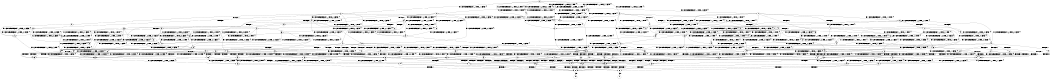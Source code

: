 digraph BCG {
size = "7, 10.5";
center = TRUE;
node [shape = circle];
0 [peripheries = 2];
0 -> 1 [label = "EX !0 !ATOMIC_EXCH_BRANCH (1, +0, TRUE, +0, 1, TRUE) !{}"];
0 -> 2 [label = "EX !2 !ATOMIC_EXCH_BRANCH (1, +1, TRUE, +0, 3, TRUE) !{}"];
0 -> 3 [label = "EX !1 !ATOMIC_EXCH_BRANCH (1, +1, TRUE, +1, 1, FALSE) !{}"];
0 -> 4 [label = "EX !0 !ATOMIC_EXCH_BRANCH (1, +0, TRUE, +0, 1, TRUE) !{}"];
0 -> 5 [label = "EX !2 !ATOMIC_EXCH_BRANCH (1, +1, TRUE, +0, 3, TRUE) !{}"];
0 -> 6 [label = "EX !1 !ATOMIC_EXCH_BRANCH (1, +1, TRUE, +1, 1, FALSE) !{}"];
1 -> 7 [label = "EX !2 !ATOMIC_EXCH_BRANCH (1, +1, TRUE, +0, 3, TRUE) !{}"];
2 -> 8 [label = "EX !0 !ATOMIC_EXCH_BRANCH (1, +0, TRUE, +0, 1, FALSE) !{}"];
3 -> 9 [label = "EX !0 !ATOMIC_EXCH_BRANCH (1, +0, TRUE, +0, 1, FALSE) !{}"];
4 -> 1 [label = "EX !0 !ATOMIC_EXCH_BRANCH (1, +0, TRUE, +0, 1, TRUE) !{}"];
4 -> 7 [label = "EX !2 !ATOMIC_EXCH_BRANCH (1, +1, TRUE, +0, 3, TRUE) !{}"];
4 -> 10 [label = "EX !1 !ATOMIC_EXCH_BRANCH (1, +1, TRUE, +1, 1, FALSE) !{}"];
4 -> 4 [label = "EX !0 !ATOMIC_EXCH_BRANCH (1, +0, TRUE, +0, 1, TRUE) !{}"];
4 -> 11 [label = "EX !2 !ATOMIC_EXCH_BRANCH (1, +1, TRUE, +0, 3, TRUE) !{}"];
4 -> 12 [label = "EX !1 !ATOMIC_EXCH_BRANCH (1, +1, TRUE, +1, 1, FALSE) !{}"];
5 -> 8 [label = "EX !0 !ATOMIC_EXCH_BRANCH (1, +0, TRUE, +0, 1, FALSE) !{}"];
5 -> 13 [label = "EX !1 !ATOMIC_EXCH_BRANCH (1, +1, TRUE, +1, 1, TRUE) !{}"];
5 -> 14 [label = "TERMINATE !2"];
5 -> 15 [label = "EX !0 !ATOMIC_EXCH_BRANCH (1, +0, TRUE, +0, 1, FALSE) !{}"];
5 -> 16 [label = "EX !1 !ATOMIC_EXCH_BRANCH (1, +1, TRUE, +1, 1, TRUE) !{}"];
5 -> 17 [label = "TERMINATE !2"];
6 -> 9 [label = "EX !0 !ATOMIC_EXCH_BRANCH (1, +0, TRUE, +0, 1, FALSE) !{}"];
6 -> 18 [label = "EX !2 !ATOMIC_EXCH_BRANCH (1, +1, TRUE, +0, 3, FALSE) !{}"];
6 -> 19 [label = "TERMINATE !1"];
6 -> 20 [label = "EX !0 !ATOMIC_EXCH_BRANCH (1, +0, TRUE, +0, 1, FALSE) !{}"];
6 -> 21 [label = "EX !2 !ATOMIC_EXCH_BRANCH (1, +1, TRUE, +0, 3, FALSE) !{}"];
6 -> 22 [label = "TERMINATE !1"];
7 -> 8 [label = "EX !0 !ATOMIC_EXCH_BRANCH (1, +0, TRUE, +0, 1, FALSE) !{}"];
8 -> 23 [label = "EX !1 !ATOMIC_EXCH_BRANCH (1, +1, TRUE, +1, 1, FALSE) !{}"];
9 -> 23 [label = "EX !2 !ATOMIC_EXCH_BRANCH (1, +1, TRUE, +0, 3, TRUE) !{}"];
10 -> 9 [label = "EX !0 !ATOMIC_EXCH_BRANCH (1, +0, TRUE, +0, 1, FALSE) !{}"];
11 -> 8 [label = "EX !0 !ATOMIC_EXCH_BRANCH (1, +0, TRUE, +0, 1, FALSE) !{}"];
11 -> 24 [label = "EX !1 !ATOMIC_EXCH_BRANCH (1, +1, TRUE, +1, 1, TRUE) !{}"];
11 -> 25 [label = "TERMINATE !2"];
11 -> 15 [label = "EX !0 !ATOMIC_EXCH_BRANCH (1, +0, TRUE, +0, 1, FALSE) !{}"];
11 -> 26 [label = "EX !1 !ATOMIC_EXCH_BRANCH (1, +1, TRUE, +1, 1, TRUE) !{}"];
11 -> 27 [label = "TERMINATE !2"];
12 -> 9 [label = "EX !0 !ATOMIC_EXCH_BRANCH (1, +0, TRUE, +0, 1, FALSE) !{}"];
12 -> 28 [label = "EX !2 !ATOMIC_EXCH_BRANCH (1, +1, TRUE, +0, 3, FALSE) !{}"];
12 -> 29 [label = "TERMINATE !1"];
12 -> 20 [label = "EX !0 !ATOMIC_EXCH_BRANCH (1, +0, TRUE, +0, 1, FALSE) !{}"];
12 -> 30 [label = "EX !2 !ATOMIC_EXCH_BRANCH (1, +1, TRUE, +0, 3, FALSE) !{}"];
12 -> 31 [label = "TERMINATE !1"];
13 -> 32 [label = "EX !0 !ATOMIC_EXCH_BRANCH (1, +0, TRUE, +0, 1, FALSE) !{}"];
14 -> 33 [label = "EX !0 !ATOMIC_EXCH_BRANCH (1, +0, TRUE, +0, 1, FALSE) !{}"];
15 -> 23 [label = "EX !1 !ATOMIC_EXCH_BRANCH (1, +1, TRUE, +1, 1, FALSE) !{}"];
15 -> 34 [label = "TERMINATE !0"];
15 -> 35 [label = "TERMINATE !2"];
15 -> 36 [label = "EX !1 !ATOMIC_EXCH_BRANCH (1, +1, TRUE, +1, 1, FALSE) !{}"];
15 -> 37 [label = "TERMINATE !0"];
15 -> 38 [label = "TERMINATE !2"];
16 -> 13 [label = "EX !1 !ATOMIC_EXCH_BRANCH (1, +1, TRUE, +1, 1, TRUE) !{}"];
16 -> 32 [label = "EX !0 !ATOMIC_EXCH_BRANCH (1, +0, TRUE, +0, 1, FALSE) !{}"];
16 -> 39 [label = "TERMINATE !2"];
16 -> 16 [label = "EX !1 !ATOMIC_EXCH_BRANCH (1, +1, TRUE, +1, 1, TRUE) !{}"];
16 -> 40 [label = "EX !0 !ATOMIC_EXCH_BRANCH (1, +0, TRUE, +0, 1, FALSE) !{}"];
16 -> 41 [label = "TERMINATE !2"];
17 -> 33 [label = "EX !0 !ATOMIC_EXCH_BRANCH (1, +0, TRUE, +0, 1, FALSE) !{}"];
17 -> 42 [label = "EX !1 !ATOMIC_EXCH_BRANCH (1, +1, TRUE, +1, 1, TRUE) !{}"];
17 -> 43 [label = "EX !0 !ATOMIC_EXCH_BRANCH (1, +0, TRUE, +0, 1, FALSE) !{}"];
17 -> 44 [label = "EX !1 !ATOMIC_EXCH_BRANCH (1, +1, TRUE, +1, 1, TRUE) !{}"];
18 -> 45 [label = "EX !0 !ATOMIC_EXCH_BRANCH (1, +0, TRUE, +0, 1, FALSE) !{}"];
19 -> 46 [label = "EX !0 !ATOMIC_EXCH_BRANCH (1, +0, TRUE, +0, 1, FALSE) !{}"];
20 -> 23 [label = "EX !2 !ATOMIC_EXCH_BRANCH (1, +1, TRUE, +0, 3, TRUE) !{}"];
20 -> 47 [label = "TERMINATE !0"];
20 -> 48 [label = "TERMINATE !1"];
20 -> 36 [label = "EX !2 !ATOMIC_EXCH_BRANCH (1, +1, TRUE, +0, 3, TRUE) !{}"];
20 -> 49 [label = "TERMINATE !0"];
20 -> 50 [label = "TERMINATE !1"];
21 -> 18 [label = "EX !2 !ATOMIC_EXCH_BRANCH (1, +1, TRUE, +1, 2, TRUE) !{}"];
21 -> 45 [label = "EX !0 !ATOMIC_EXCH_BRANCH (1, +0, TRUE, +0, 1, FALSE) !{}"];
21 -> 51 [label = "TERMINATE !1"];
21 -> 21 [label = "EX !2 !ATOMIC_EXCH_BRANCH (1, +1, TRUE, +1, 2, TRUE) !{}"];
21 -> 52 [label = "EX !0 !ATOMIC_EXCH_BRANCH (1, +0, TRUE, +0, 1, FALSE) !{}"];
21 -> 53 [label = "TERMINATE !1"];
22 -> 46 [label = "EX !0 !ATOMIC_EXCH_BRANCH (1, +0, TRUE, +0, 1, FALSE) !{}"];
22 -> 54 [label = "EX !2 !ATOMIC_EXCH_BRANCH (1, +1, TRUE, +0, 3, FALSE) !{}"];
22 -> 55 [label = "EX !0 !ATOMIC_EXCH_BRANCH (1, +0, TRUE, +0, 1, FALSE) !{}"];
22 -> 56 [label = "EX !2 !ATOMIC_EXCH_BRANCH (1, +1, TRUE, +0, 3, FALSE) !{}"];
23 -> 57 [label = "TERMINATE !0"];
24 -> 32 [label = "EX !0 !ATOMIC_EXCH_BRANCH (1, +0, TRUE, +0, 1, FALSE) !{}"];
25 -> 58 [label = "EX !1 !ATOMIC_EXCH_BRANCH (1, +1, TRUE, +1, 1, TRUE) !{}"];
26 -> 32 [label = "EX !0 !ATOMIC_EXCH_BRANCH (1, +0, TRUE, +0, 1, FALSE) !{}"];
26 -> 24 [label = "EX !1 !ATOMIC_EXCH_BRANCH (1, +1, TRUE, +1, 1, TRUE) !{}"];
26 -> 59 [label = "TERMINATE !2"];
26 -> 40 [label = "EX !0 !ATOMIC_EXCH_BRANCH (1, +0, TRUE, +0, 1, FALSE) !{}"];
26 -> 26 [label = "EX !1 !ATOMIC_EXCH_BRANCH (1, +1, TRUE, +1, 1, TRUE) !{}"];
26 -> 60 [label = "TERMINATE !2"];
27 -> 58 [label = "EX !1 !ATOMIC_EXCH_BRANCH (1, +1, TRUE, +1, 1, TRUE) !{}"];
27 -> 33 [label = "EX !0 !ATOMIC_EXCH_BRANCH (1, +0, TRUE, +0, 1, FALSE) !{}"];
27 -> 61 [label = "EX !1 !ATOMIC_EXCH_BRANCH (1, +1, TRUE, +1, 1, TRUE) !{}"];
27 -> 43 [label = "EX !0 !ATOMIC_EXCH_BRANCH (1, +0, TRUE, +0, 1, FALSE) !{}"];
28 -> 45 [label = "EX !0 !ATOMIC_EXCH_BRANCH (1, +0, TRUE, +0, 1, FALSE) !{}"];
29 -> 62 [label = "EX !2 !ATOMIC_EXCH_BRANCH (1, +1, TRUE, +0, 3, FALSE) !{}"];
30 -> 45 [label = "EX !0 !ATOMIC_EXCH_BRANCH (1, +0, TRUE, +0, 1, FALSE) !{}"];
30 -> 28 [label = "EX !2 !ATOMIC_EXCH_BRANCH (1, +1, TRUE, +1, 2, TRUE) !{}"];
30 -> 63 [label = "TERMINATE !1"];
30 -> 52 [label = "EX !0 !ATOMIC_EXCH_BRANCH (1, +0, TRUE, +0, 1, FALSE) !{}"];
30 -> 30 [label = "EX !2 !ATOMIC_EXCH_BRANCH (1, +1, TRUE, +1, 2, TRUE) !{}"];
30 -> 64 [label = "TERMINATE !1"];
31 -> 62 [label = "EX !2 !ATOMIC_EXCH_BRANCH (1, +1, TRUE, +0, 3, FALSE) !{}"];
31 -> 46 [label = "EX !0 !ATOMIC_EXCH_BRANCH (1, +0, TRUE, +0, 1, FALSE) !{}"];
31 -> 65 [label = "EX !2 !ATOMIC_EXCH_BRANCH (1, +1, TRUE, +0, 3, FALSE) !{}"];
31 -> 55 [label = "EX !0 !ATOMIC_EXCH_BRANCH (1, +0, TRUE, +0, 1, FALSE) !{}"];
32 -> 23 [label = "EX !1 !ATOMIC_EXCH_BRANCH (1, +1, TRUE, +1, 1, FALSE) !{}"];
33 -> 66 [label = "EX !1 !ATOMIC_EXCH_BRANCH (1, +1, TRUE, +1, 1, FALSE) !{}"];
34 -> 67 [label = "EX !1 !ATOMIC_EXCH_BRANCH (1, +1, TRUE, +1, 1, FALSE) !{}"];
35 -> 66 [label = "EX !1 !ATOMIC_EXCH_BRANCH (1, +1, TRUE, +1, 1, FALSE) !{}"];
36 -> 57 [label = "TERMINATE !0"];
36 -> 68 [label = "TERMINATE !2"];
36 -> 69 [label = "TERMINATE !1"];
36 -> 70 [label = "TERMINATE !0"];
36 -> 71 [label = "TERMINATE !2"];
36 -> 72 [label = "TERMINATE !1"];
37 -> 67 [label = "EX !1 !ATOMIC_EXCH_BRANCH (1, +1, TRUE, +1, 1, FALSE) !{}"];
37 -> 73 [label = "TERMINATE !2"];
37 -> 74 [label = "EX !1 !ATOMIC_EXCH_BRANCH (1, +1, TRUE, +1, 1, FALSE) !{}"];
37 -> 75 [label = "TERMINATE !2"];
38 -> 66 [label = "EX !1 !ATOMIC_EXCH_BRANCH (1, +1, TRUE, +1, 1, FALSE) !{}"];
38 -> 73 [label = "TERMINATE !0"];
38 -> 76 [label = "EX !1 !ATOMIC_EXCH_BRANCH (1, +1, TRUE, +1, 1, FALSE) !{}"];
38 -> 75 [label = "TERMINATE !0"];
39 -> 77 [label = "EX !0 !ATOMIC_EXCH_BRANCH (1, +0, TRUE, +0, 1, FALSE) !{}"];
40 -> 23 [label = "EX !1 !ATOMIC_EXCH_BRANCH (1, +1, TRUE, +1, 1, FALSE) !{}"];
40 -> 78 [label = "TERMINATE !0"];
40 -> 79 [label = "TERMINATE !2"];
40 -> 36 [label = "EX !1 !ATOMIC_EXCH_BRANCH (1, +1, TRUE, +1, 1, FALSE) !{}"];
40 -> 80 [label = "TERMINATE !0"];
40 -> 81 [label = "TERMINATE !2"];
41 -> 77 [label = "EX !0 !ATOMIC_EXCH_BRANCH (1, +0, TRUE, +0, 1, FALSE) !{}"];
41 -> 42 [label = "EX !1 !ATOMIC_EXCH_BRANCH (1, +1, TRUE, +1, 1, TRUE) !{}"];
41 -> 82 [label = "EX !0 !ATOMIC_EXCH_BRANCH (1, +0, TRUE, +0, 1, FALSE) !{}"];
41 -> 44 [label = "EX !1 !ATOMIC_EXCH_BRANCH (1, +1, TRUE, +1, 1, TRUE) !{}"];
42 -> 77 [label = "EX !0 !ATOMIC_EXCH_BRANCH (1, +0, TRUE, +0, 1, FALSE) !{}"];
43 -> 66 [label = "EX !1 !ATOMIC_EXCH_BRANCH (1, +1, TRUE, +1, 1, FALSE) !{}"];
43 -> 73 [label = "TERMINATE !0"];
43 -> 76 [label = "EX !1 !ATOMIC_EXCH_BRANCH (1, +1, TRUE, +1, 1, FALSE) !{}"];
43 -> 75 [label = "TERMINATE !0"];
44 -> 42 [label = "EX !1 !ATOMIC_EXCH_BRANCH (1, +1, TRUE, +1, 1, TRUE) !{}"];
44 -> 77 [label = "EX !0 !ATOMIC_EXCH_BRANCH (1, +0, TRUE, +0, 1, FALSE) !{}"];
44 -> 44 [label = "EX !1 !ATOMIC_EXCH_BRANCH (1, +1, TRUE, +1, 1, TRUE) !{}"];
44 -> 82 [label = "EX !0 !ATOMIC_EXCH_BRANCH (1, +0, TRUE, +0, 1, FALSE) !{}"];
45 -> 23 [label = "EX !2 !ATOMIC_EXCH_BRANCH (1, +1, TRUE, +1, 2, FALSE) !{}"];
46 -> 83 [label = "EX !2 !ATOMIC_EXCH_BRANCH (1, +1, TRUE, +0, 3, TRUE) !{}"];
47 -> 67 [label = "EX !2 !ATOMIC_EXCH_BRANCH (1, +1, TRUE, +0, 3, TRUE) !{}"];
48 -> 83 [label = "EX !2 !ATOMIC_EXCH_BRANCH (1, +1, TRUE, +0, 3, TRUE) !{}"];
49 -> 67 [label = "EX !2 !ATOMIC_EXCH_BRANCH (1, +1, TRUE, +0, 3, TRUE) !{}"];
49 -> 84 [label = "TERMINATE !1"];
49 -> 74 [label = "EX !2 !ATOMIC_EXCH_BRANCH (1, +1, TRUE, +0, 3, TRUE) !{}"];
49 -> 85 [label = "TERMINATE !1"];
50 -> 83 [label = "EX !2 !ATOMIC_EXCH_BRANCH (1, +1, TRUE, +0, 3, TRUE) !{}"];
50 -> 84 [label = "TERMINATE !0"];
50 -> 86 [label = "EX !2 !ATOMIC_EXCH_BRANCH (1, +1, TRUE, +0, 3, TRUE) !{}"];
50 -> 85 [label = "TERMINATE !0"];
51 -> 87 [label = "EX !0 !ATOMIC_EXCH_BRANCH (1, +0, TRUE, +0, 1, FALSE) !{}"];
52 -> 23 [label = "EX !2 !ATOMIC_EXCH_BRANCH (1, +1, TRUE, +1, 2, FALSE) !{}"];
52 -> 88 [label = "TERMINATE !0"];
52 -> 89 [label = "TERMINATE !1"];
52 -> 36 [label = "EX !2 !ATOMIC_EXCH_BRANCH (1, +1, TRUE, +1, 2, FALSE) !{}"];
52 -> 90 [label = "TERMINATE !0"];
52 -> 91 [label = "TERMINATE !1"];
53 -> 87 [label = "EX !0 !ATOMIC_EXCH_BRANCH (1, +0, TRUE, +0, 1, FALSE) !{}"];
53 -> 54 [label = "EX !2 !ATOMIC_EXCH_BRANCH (1, +1, TRUE, +1, 2, TRUE) !{}"];
53 -> 92 [label = "EX !0 !ATOMIC_EXCH_BRANCH (1, +0, TRUE, +0, 1, FALSE) !{}"];
53 -> 56 [label = "EX !2 !ATOMIC_EXCH_BRANCH (1, +1, TRUE, +1, 2, TRUE) !{}"];
54 -> 87 [label = "EX !0 !ATOMIC_EXCH_BRANCH (1, +0, TRUE, +0, 1, FALSE) !{}"];
55 -> 83 [label = "EX !2 !ATOMIC_EXCH_BRANCH (1, +1, TRUE, +0, 3, TRUE) !{}"];
55 -> 84 [label = "TERMINATE !0"];
55 -> 86 [label = "EX !2 !ATOMIC_EXCH_BRANCH (1, +1, TRUE, +0, 3, TRUE) !{}"];
55 -> 85 [label = "TERMINATE !0"];
56 -> 54 [label = "EX !2 !ATOMIC_EXCH_BRANCH (1, +1, TRUE, +1, 2, TRUE) !{}"];
56 -> 87 [label = "EX !0 !ATOMIC_EXCH_BRANCH (1, +0, TRUE, +0, 1, FALSE) !{}"];
56 -> 56 [label = "EX !2 !ATOMIC_EXCH_BRANCH (1, +1, TRUE, +1, 2, TRUE) !{}"];
56 -> 92 [label = "EX !0 !ATOMIC_EXCH_BRANCH (1, +0, TRUE, +0, 1, FALSE) !{}"];
57 -> 93 [label = "TERMINATE !2"];
58 -> 77 [label = "EX !0 !ATOMIC_EXCH_BRANCH (1, +0, TRUE, +0, 1, FALSE) !{}"];
59 -> 77 [label = "EX !0 !ATOMIC_EXCH_BRANCH (1, +0, TRUE, +0, 1, FALSE) !{}"];
60 -> 77 [label = "EX !0 !ATOMIC_EXCH_BRANCH (1, +0, TRUE, +0, 1, FALSE) !{}"];
60 -> 58 [label = "EX !1 !ATOMIC_EXCH_BRANCH (1, +1, TRUE, +1, 1, TRUE) !{}"];
60 -> 82 [label = "EX !0 !ATOMIC_EXCH_BRANCH (1, +0, TRUE, +0, 1, FALSE) !{}"];
60 -> 61 [label = "EX !1 !ATOMIC_EXCH_BRANCH (1, +1, TRUE, +1, 1, TRUE) !{}"];
61 -> 77 [label = "EX !0 !ATOMIC_EXCH_BRANCH (1, +0, TRUE, +0, 1, FALSE) !{}"];
61 -> 58 [label = "EX !1 !ATOMIC_EXCH_BRANCH (1, +1, TRUE, +1, 1, TRUE) !{}"];
61 -> 82 [label = "EX !0 !ATOMIC_EXCH_BRANCH (1, +0, TRUE, +0, 1, FALSE) !{}"];
61 -> 61 [label = "EX !1 !ATOMIC_EXCH_BRANCH (1, +1, TRUE, +1, 1, TRUE) !{}"];
62 -> 87 [label = "EX !0 !ATOMIC_EXCH_BRANCH (1, +0, TRUE, +0, 1, FALSE) !{}"];
63 -> 87 [label = "EX !0 !ATOMIC_EXCH_BRANCH (1, +0, TRUE, +0, 1, FALSE) !{}"];
64 -> 87 [label = "EX !0 !ATOMIC_EXCH_BRANCH (1, +0, TRUE, +0, 1, FALSE) !{}"];
64 -> 62 [label = "EX !2 !ATOMIC_EXCH_BRANCH (1, +1, TRUE, +1, 2, TRUE) !{}"];
64 -> 92 [label = "EX !0 !ATOMIC_EXCH_BRANCH (1, +0, TRUE, +0, 1, FALSE) !{}"];
64 -> 65 [label = "EX !2 !ATOMIC_EXCH_BRANCH (1, +1, TRUE, +1, 2, TRUE) !{}"];
65 -> 87 [label = "EX !0 !ATOMIC_EXCH_BRANCH (1, +0, TRUE, +0, 1, FALSE) !{}"];
65 -> 62 [label = "EX !2 !ATOMIC_EXCH_BRANCH (1, +1, TRUE, +1, 2, TRUE) !{}"];
65 -> 92 [label = "EX !0 !ATOMIC_EXCH_BRANCH (1, +0, TRUE, +0, 1, FALSE) !{}"];
65 -> 65 [label = "EX !2 !ATOMIC_EXCH_BRANCH (1, +1, TRUE, +1, 2, TRUE) !{}"];
66 -> 93 [label = "TERMINATE !0"];
67 -> 93 [label = "TERMINATE !2"];
68 -> 93 [label = "TERMINATE !0"];
69 -> 94 [label = "TERMINATE !0"];
70 -> 93 [label = "TERMINATE !2"];
70 -> 94 [label = "TERMINATE !1"];
70 -> 95 [label = "TERMINATE !2"];
70 -> 96 [label = "TERMINATE !1"];
71 -> 93 [label = "TERMINATE !0"];
71 -> 97 [label = "TERMINATE !1"];
71 -> 95 [label = "TERMINATE !0"];
71 -> 98 [label = "TERMINATE !1"];
72 -> 94 [label = "TERMINATE !0"];
72 -> 97 [label = "TERMINATE !2"];
72 -> 96 [label = "TERMINATE !0"];
72 -> 98 [label = "TERMINATE !2"];
73 -> 99 [label = "EX !1 !ATOMIC_EXCH_BRANCH (1, +1, TRUE, +1, 1, FALSE) !{}"];
74 -> 93 [label = "TERMINATE !2"];
74 -> 94 [label = "TERMINATE !1"];
74 -> 95 [label = "TERMINATE !2"];
74 -> 96 [label = "TERMINATE !1"];
75 -> 99 [label = "EX !1 !ATOMIC_EXCH_BRANCH (1, +1, TRUE, +1, 1, FALSE) !{}"];
75 -> 100 [label = "EX !1 !ATOMIC_EXCH_BRANCH (1, +1, TRUE, +1, 1, FALSE) !{}"];
76 -> 93 [label = "TERMINATE !0"];
76 -> 97 [label = "TERMINATE !1"];
76 -> 95 [label = "TERMINATE !0"];
76 -> 98 [label = "TERMINATE !1"];
77 -> 66 [label = "EX !1 !ATOMIC_EXCH_BRANCH (1, +1, TRUE, +1, 1, FALSE) !{}"];
78 -> 101 [label = "TERMINATE !2"];
79 -> 101 [label = "TERMINATE !0"];
80 -> 101 [label = "TERMINATE !2"];
80 -> 67 [label = "EX !1 !ATOMIC_EXCH_BRANCH (1, +1, TRUE, +1, 1, FALSE) !{}"];
80 -> 102 [label = "TERMINATE !2"];
80 -> 74 [label = "EX !1 !ATOMIC_EXCH_BRANCH (1, +1, TRUE, +1, 1, FALSE) !{}"];
81 -> 101 [label = "TERMINATE !0"];
81 -> 66 [label = "EX !1 !ATOMIC_EXCH_BRANCH (1, +1, TRUE, +1, 1, FALSE) !{}"];
81 -> 102 [label = "TERMINATE !0"];
81 -> 76 [label = "EX !1 !ATOMIC_EXCH_BRANCH (1, +1, TRUE, +1, 1, FALSE) !{}"];
82 -> 66 [label = "EX !1 !ATOMIC_EXCH_BRANCH (1, +1, TRUE, +1, 1, FALSE) !{}"];
82 -> 101 [label = "TERMINATE !0"];
82 -> 76 [label = "EX !1 !ATOMIC_EXCH_BRANCH (1, +1, TRUE, +1, 1, FALSE) !{}"];
82 -> 102 [label = "TERMINATE !0"];
83 -> 94 [label = "TERMINATE !0"];
84 -> 103 [label = "EX !2 !ATOMIC_EXCH_BRANCH (1, +1, TRUE, +0, 3, TRUE) !{}"];
85 -> 103 [label = "EX !2 !ATOMIC_EXCH_BRANCH (1, +1, TRUE, +0, 3, TRUE) !{}"];
85 -> 104 [label = "EX !2 !ATOMIC_EXCH_BRANCH (1, +1, TRUE, +0, 3, TRUE) !{}"];
86 -> 94 [label = "TERMINATE !0"];
86 -> 97 [label = "TERMINATE !2"];
86 -> 96 [label = "TERMINATE !0"];
86 -> 98 [label = "TERMINATE !2"];
87 -> 83 [label = "EX !2 !ATOMIC_EXCH_BRANCH (1, +1, TRUE, +1, 2, FALSE) !{}"];
88 -> 105 [label = "TERMINATE !1"];
89 -> 105 [label = "TERMINATE !0"];
90 -> 105 [label = "TERMINATE !1"];
90 -> 67 [label = "EX !2 !ATOMIC_EXCH_BRANCH (1, +1, TRUE, +1, 2, FALSE) !{}"];
90 -> 106 [label = "TERMINATE !1"];
90 -> 74 [label = "EX !2 !ATOMIC_EXCH_BRANCH (1, +1, TRUE, +1, 2, FALSE) !{}"];
91 -> 105 [label = "TERMINATE !0"];
91 -> 83 [label = "EX !2 !ATOMIC_EXCH_BRANCH (1, +1, TRUE, +1, 2, FALSE) !{}"];
91 -> 106 [label = "TERMINATE !0"];
91 -> 86 [label = "EX !2 !ATOMIC_EXCH_BRANCH (1, +1, TRUE, +1, 2, FALSE) !{}"];
92 -> 83 [label = "EX !2 !ATOMIC_EXCH_BRANCH (1, +1, TRUE, +1, 2, FALSE) !{}"];
92 -> 105 [label = "TERMINATE !0"];
92 -> 86 [label = "EX !2 !ATOMIC_EXCH_BRANCH (1, +1, TRUE, +1, 2, FALSE) !{}"];
92 -> 106 [label = "TERMINATE !0"];
93 -> 107 [label = "TERMINATE !1"];
94 -> 107 [label = "TERMINATE !2"];
95 -> 107 [label = "TERMINATE !1"];
95 -> 108 [label = "TERMINATE !1"];
96 -> 107 [label = "TERMINATE !2"];
96 -> 108 [label = "TERMINATE !2"];
97 -> 107 [label = "TERMINATE !0"];
98 -> 107 [label = "TERMINATE !0"];
98 -> 108 [label = "TERMINATE !0"];
99 -> 107 [label = "TERMINATE !1"];
100 -> 107 [label = "TERMINATE !1"];
100 -> 108 [label = "TERMINATE !1"];
101 -> 99 [label = "EX !1 !ATOMIC_EXCH_BRANCH (1, +1, TRUE, +1, 1, FALSE) !{}"];
102 -> 99 [label = "EX !1 !ATOMIC_EXCH_BRANCH (1, +1, TRUE, +1, 1, FALSE) !{}"];
102 -> 100 [label = "EX !1 !ATOMIC_EXCH_BRANCH (1, +1, TRUE, +1, 1, FALSE) !{}"];
103 -> 107 [label = "TERMINATE !2"];
104 -> 107 [label = "TERMINATE !2"];
104 -> 108 [label = "TERMINATE !2"];
105 -> 103 [label = "EX !2 !ATOMIC_EXCH_BRANCH (1, +1, TRUE, +1, 2, FALSE) !{}"];
106 -> 103 [label = "EX !2 !ATOMIC_EXCH_BRANCH (1, +1, TRUE, +1, 2, FALSE) !{}"];
106 -> 104 [label = "EX !2 !ATOMIC_EXCH_BRANCH (1, +1, TRUE, +1, 2, FALSE) !{}"];
107 -> 109 [label = "exit"];
108 -> 110 [label = "exit"];
}
